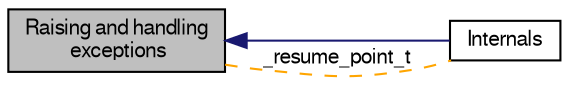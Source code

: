digraph "Raising and handling exceptions"
{
  edge [fontname="FreeSans",fontsize="10",labelfontname="FreeSans",labelfontsize="10"];
  node [fontname="FreeSans",fontsize="10",shape=record];
  rankdir=LR;
  Node1 [label="Internals",height=0.2,width=0.4,color="black", fillcolor="white", style="filled",URL="$group__Exceptions__impl.html",tooltip="muSE implements an exception mechanism that allows you to normally resume computation from the point ..."];
  Node0 [label="Raising and handling\l exceptions",height=0.2,width=0.4,color="black", fillcolor="grey75", style="filled" fontcolor="black"];
  Node0->Node1 [shape=plaintext, color="midnightblue", dir="back", style="solid"];
  Node0->Node1 [shape=plaintext, label="_resume_point_t", color="orange", dir="none", style="dashed"];
}
